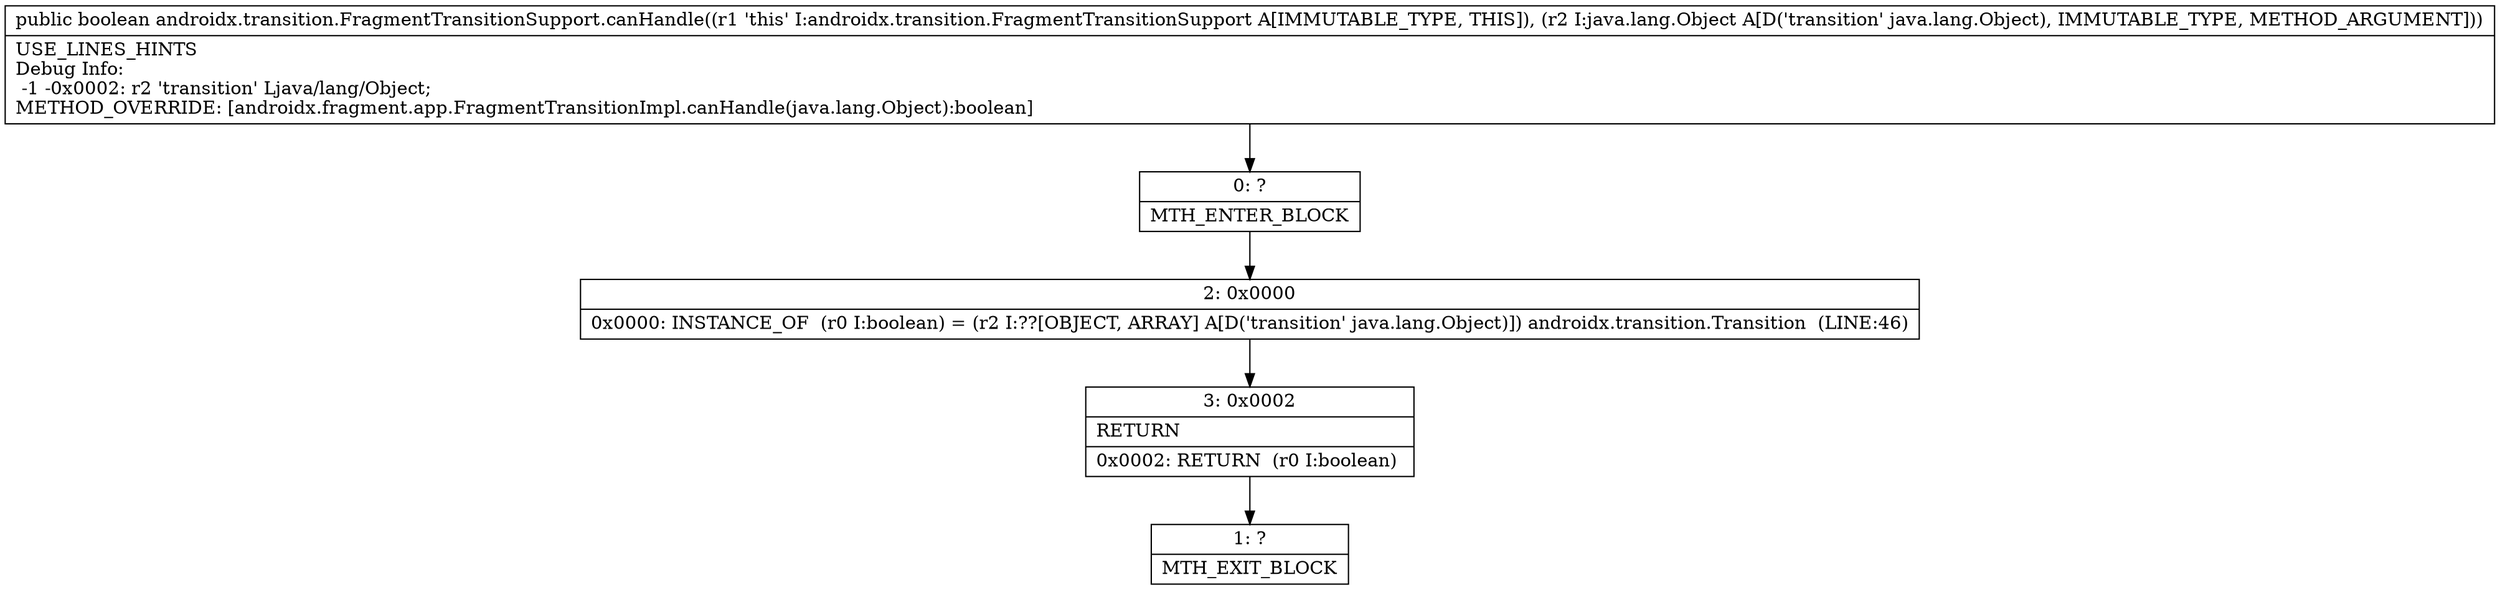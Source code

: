 digraph "CFG forandroidx.transition.FragmentTransitionSupport.canHandle(Ljava\/lang\/Object;)Z" {
Node_0 [shape=record,label="{0\:\ ?|MTH_ENTER_BLOCK\l}"];
Node_2 [shape=record,label="{2\:\ 0x0000|0x0000: INSTANCE_OF  (r0 I:boolean) = (r2 I:??[OBJECT, ARRAY] A[D('transition' java.lang.Object)]) androidx.transition.Transition  (LINE:46)\l}"];
Node_3 [shape=record,label="{3\:\ 0x0002|RETURN\l|0x0002: RETURN  (r0 I:boolean) \l}"];
Node_1 [shape=record,label="{1\:\ ?|MTH_EXIT_BLOCK\l}"];
MethodNode[shape=record,label="{public boolean androidx.transition.FragmentTransitionSupport.canHandle((r1 'this' I:androidx.transition.FragmentTransitionSupport A[IMMUTABLE_TYPE, THIS]), (r2 I:java.lang.Object A[D('transition' java.lang.Object), IMMUTABLE_TYPE, METHOD_ARGUMENT]))  | USE_LINES_HINTS\lDebug Info:\l  \-1 \-0x0002: r2 'transition' Ljava\/lang\/Object;\lMETHOD_OVERRIDE: [androidx.fragment.app.FragmentTransitionImpl.canHandle(java.lang.Object):boolean]\l}"];
MethodNode -> Node_0;Node_0 -> Node_2;
Node_2 -> Node_3;
Node_3 -> Node_1;
}

